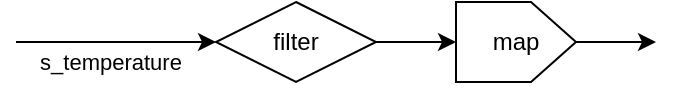 <mxfile version="24.4.13" type="device">
  <diagram name="ページ1" id="2Ku5V3EAWGmawvrMXBKy">
    <mxGraphModel dx="472" dy="875" grid="1" gridSize="10" guides="1" tooltips="1" connect="1" arrows="1" fold="1" page="1" pageScale="1" pageWidth="827" pageHeight="1169" math="0" shadow="0">
      <root>
        <mxCell id="0" />
        <mxCell id="1" parent="0" />
        <mxCell id="bbugN-Joz78bFkjMNivn-1" value="" style="endArrow=classic;html=1;rounded=0;" edge="1" parent="1">
          <mxGeometry width="50" height="50" relative="1" as="geometry">
            <mxPoint x="40" y="520" as="sourcePoint" />
            <mxPoint x="140" y="520" as="targetPoint" />
          </mxGeometry>
        </mxCell>
        <mxCell id="bbugN-Joz78bFkjMNivn-2" value="s_temperature" style="edgeLabel;html=1;align=center;verticalAlign=middle;resizable=0;points=[];" vertex="1" connectable="0" parent="bbugN-Joz78bFkjMNivn-1">
          <mxGeometry x="-0.35" relative="1" as="geometry">
            <mxPoint x="14" y="10" as="offset" />
          </mxGeometry>
        </mxCell>
        <mxCell id="bbugN-Joz78bFkjMNivn-3" value="filter" style="rhombus;whiteSpace=wrap;html=1;" vertex="1" parent="1">
          <mxGeometry x="140" y="500" width="80" height="40" as="geometry" />
        </mxCell>
        <mxCell id="bbugN-Joz78bFkjMNivn-4" value="map" style="shape=offPageConnector;whiteSpace=wrap;html=1;direction=north;" vertex="1" parent="1">
          <mxGeometry x="260" y="500" width="60" height="40" as="geometry" />
        </mxCell>
        <mxCell id="bbugN-Joz78bFkjMNivn-5" value="" style="endArrow=classic;html=1;rounded=0;" edge="1" parent="1">
          <mxGeometry width="50" height="50" relative="1" as="geometry">
            <mxPoint x="220" y="520" as="sourcePoint" />
            <mxPoint x="260" y="520" as="targetPoint" />
          </mxGeometry>
        </mxCell>
        <mxCell id="bbugN-Joz78bFkjMNivn-6" value="" style="endArrow=classic;html=1;rounded=0;" edge="1" parent="1">
          <mxGeometry width="50" height="50" relative="1" as="geometry">
            <mxPoint x="320" y="520" as="sourcePoint" />
            <mxPoint x="360" y="520" as="targetPoint" />
          </mxGeometry>
        </mxCell>
      </root>
    </mxGraphModel>
  </diagram>
</mxfile>
